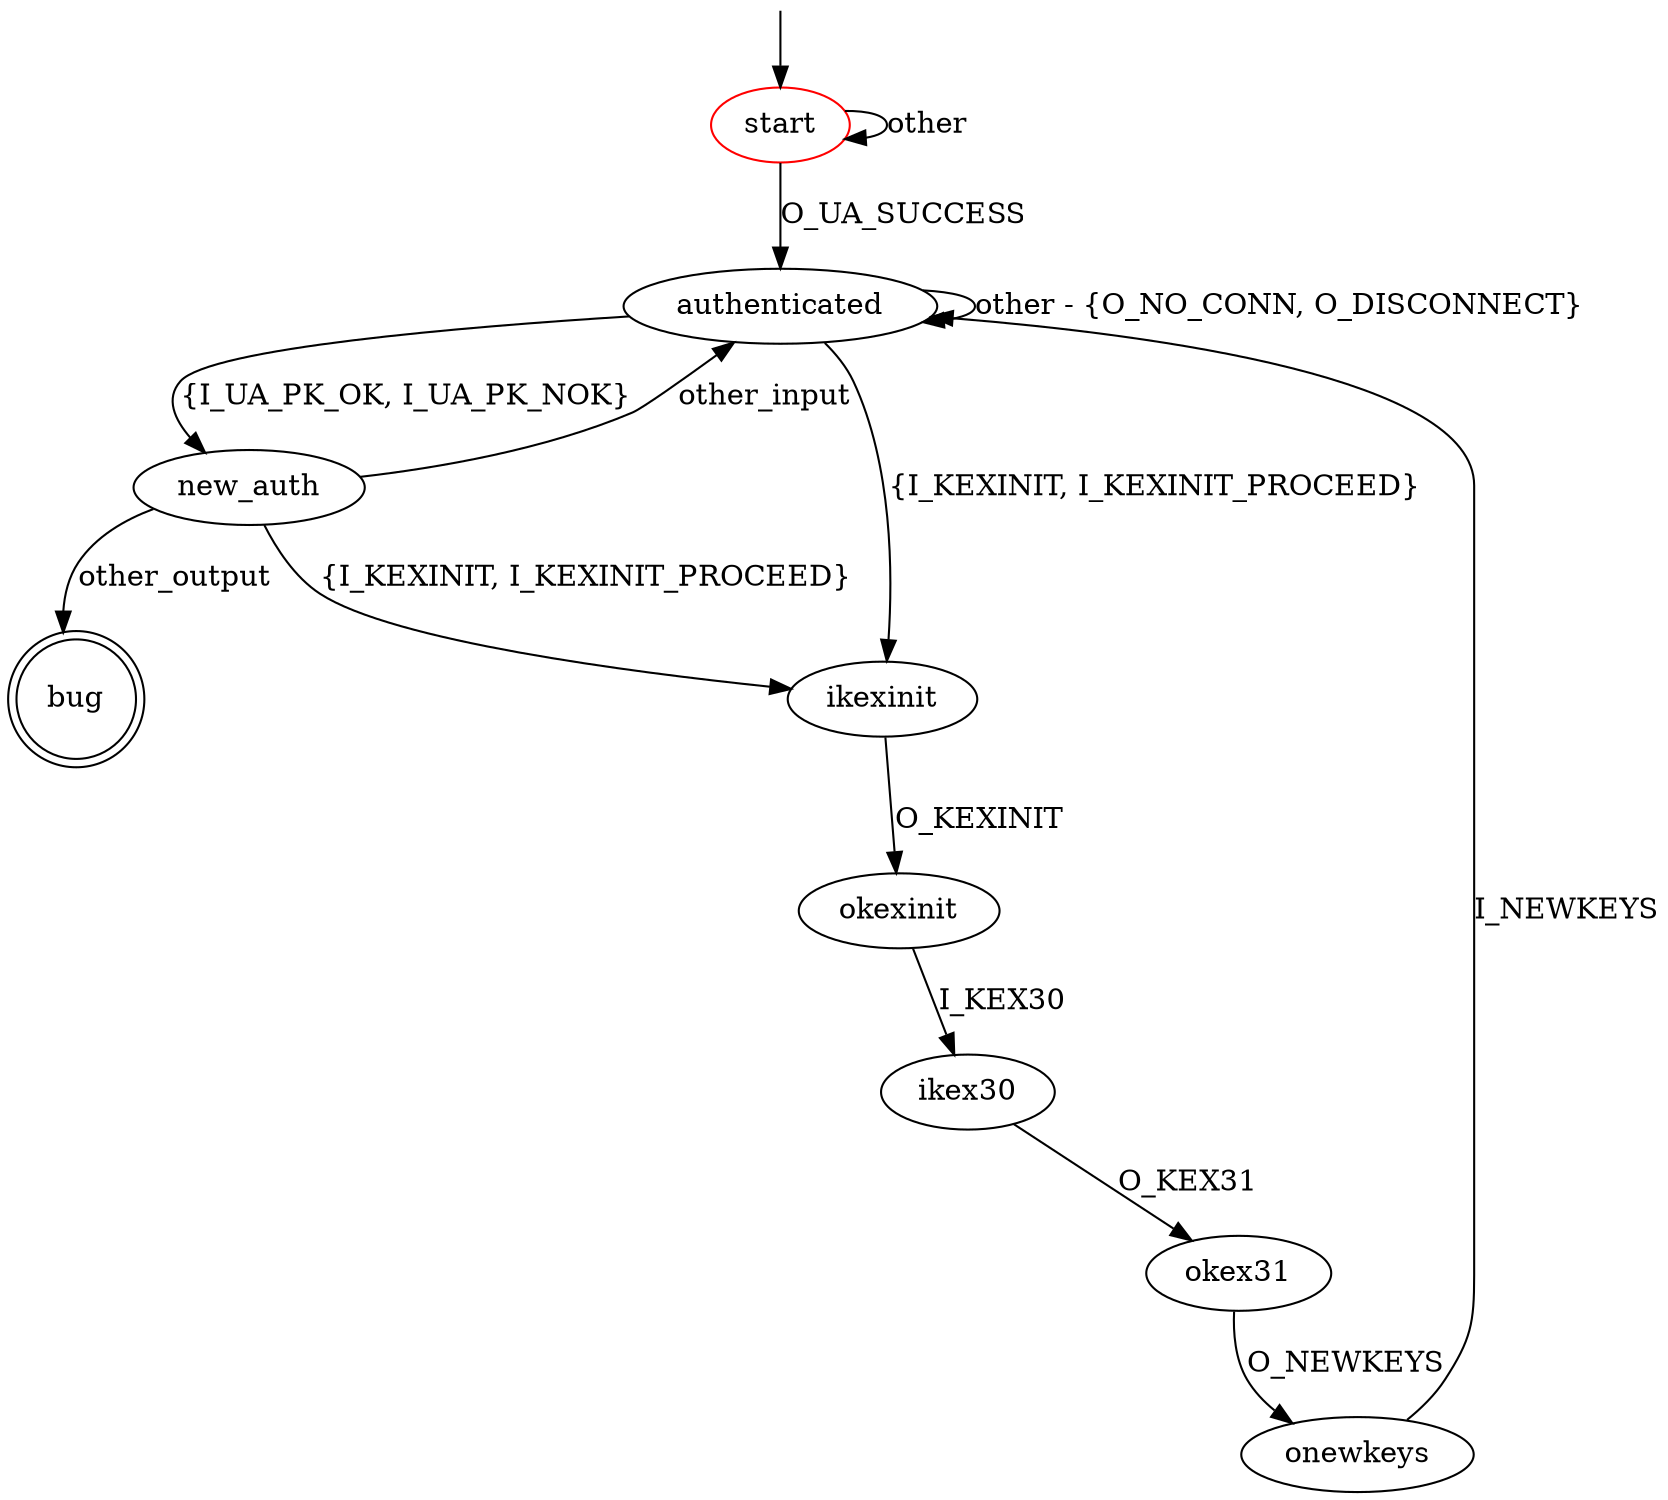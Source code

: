 digraph G {
label=""
start [color="red"]
bug [shape="doublecircle"]

start -> authenticated [label="O_UA_SUCCESS"]
start -> start [label="other"]

authenticated -> new_auth [label="{I_UA_PK_OK, I_UA_PK_NOK}"]
authenticated -> ikexinit [label="{I_KEXINIT, I_KEXINIT_PROCEED}"]
authenticated -> authenticated [label="other - {O_NO_CONN, O_DISCONNECT}"]

new_auth -> ikexinit [label="{I_KEXINIT, I_KEXINIT_PROCEED}"]
new_auth -> authenticated [label="other_input"]
new_auth -> bug [label="other_output"]

ikexinit -> okexinit [label="O_KEXINIT"]
okexinit -> ikex30 [label="I_KEX30"]
ikex30 -> okex31 [label="O_KEX31"]
okex31 -> onewkeys [label="O_NEWKEYS"]
onewkeys -> authenticated [label="I_NEWKEYS"]

__start0 [label="" shape="none" width="0" height="0"];
__start0 -> start;
}
